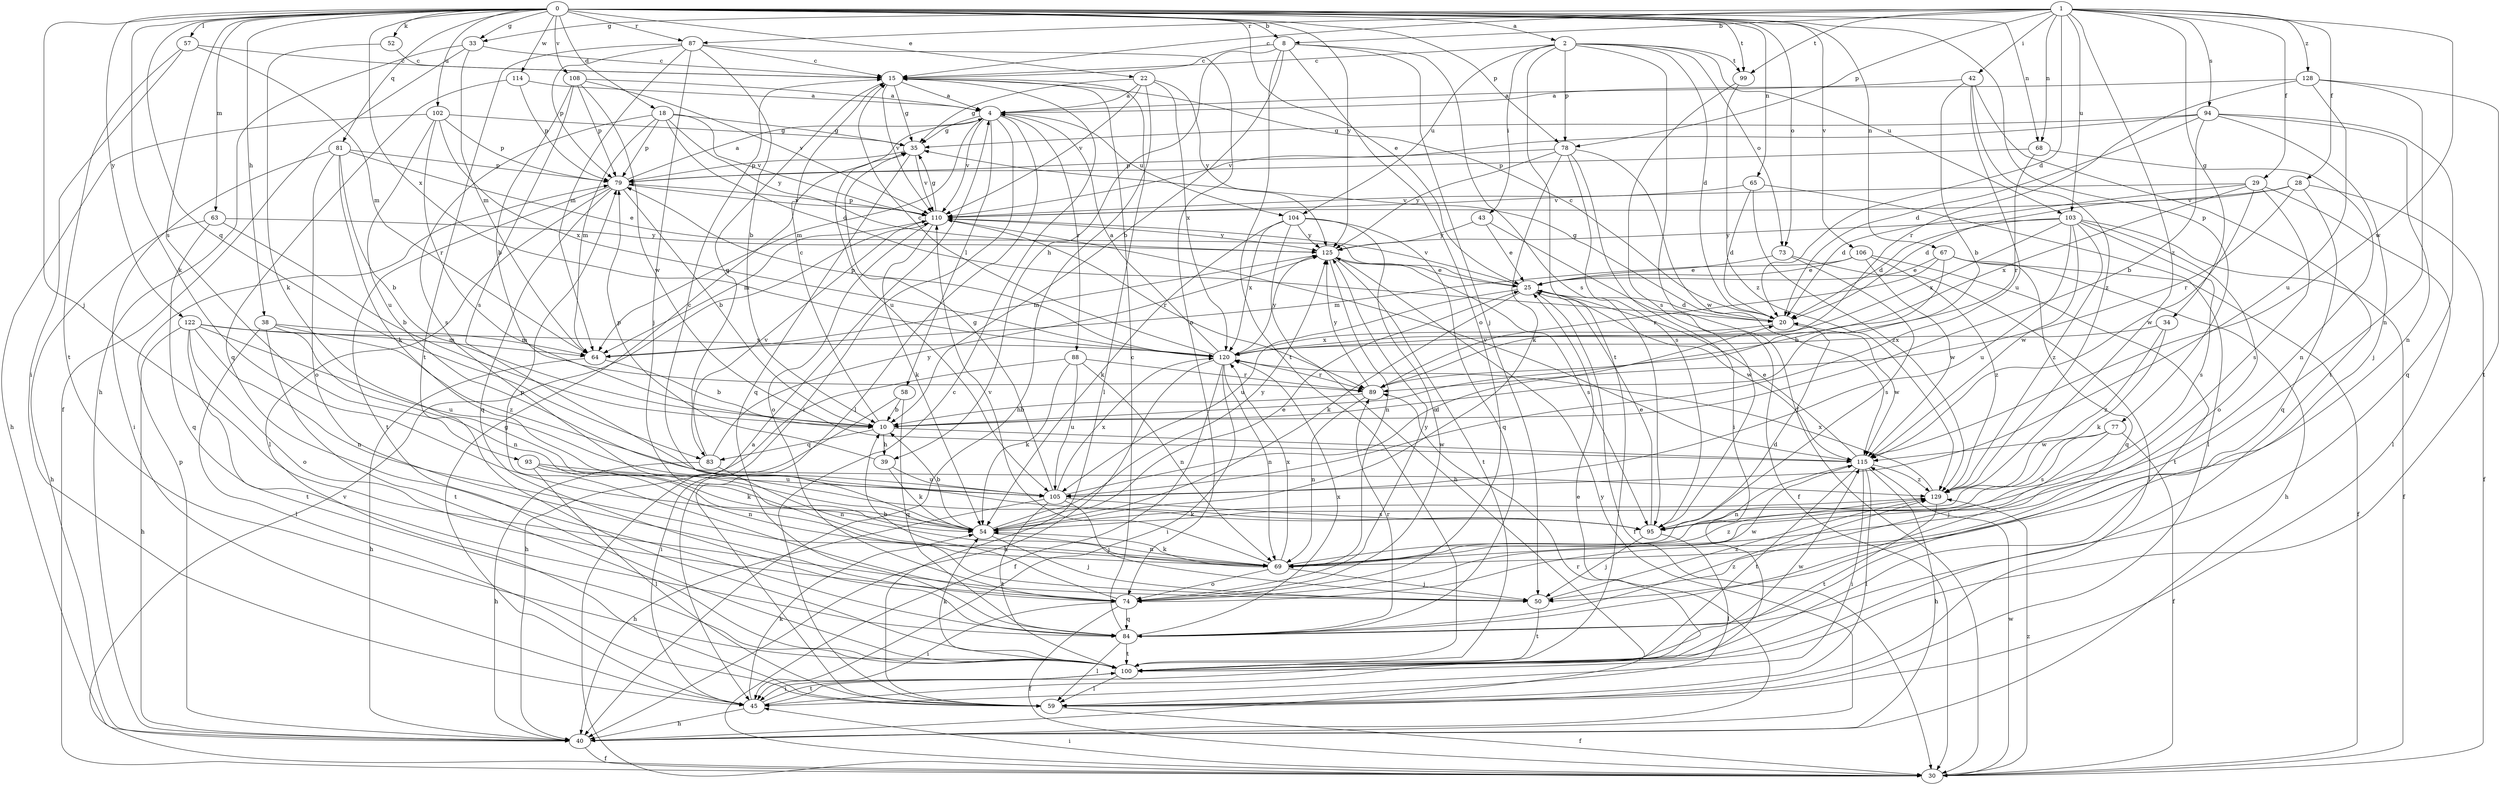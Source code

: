 strict digraph  {
0;
1;
2;
4;
8;
10;
15;
18;
20;
22;
25;
28;
29;
30;
33;
34;
35;
38;
39;
40;
42;
43;
45;
50;
52;
54;
57;
58;
59;
63;
64;
65;
67;
68;
69;
73;
74;
77;
78;
79;
81;
83;
84;
87;
88;
89;
93;
94;
95;
99;
100;
102;
103;
104;
105;
106;
108;
110;
114;
115;
120;
122;
125;
128;
129;
0 -> 2  [label=a];
0 -> 8  [label=b];
0 -> 18  [label=d];
0 -> 22  [label=e];
0 -> 25  [label=e];
0 -> 33  [label=g];
0 -> 38  [label=h];
0 -> 50  [label=j];
0 -> 52  [label=k];
0 -> 54  [label=k];
0 -> 57  [label=l];
0 -> 63  [label=m];
0 -> 65  [label=n];
0 -> 67  [label=n];
0 -> 68  [label=n];
0 -> 73  [label=o];
0 -> 77  [label=p];
0 -> 78  [label=p];
0 -> 81  [label=q];
0 -> 83  [label=q];
0 -> 87  [label=r];
0 -> 93  [label=s];
0 -> 99  [label=t];
0 -> 102  [label=u];
0 -> 106  [label=v];
0 -> 108  [label=v];
0 -> 114  [label=w];
0 -> 120  [label=x];
0 -> 122  [label=y];
0 -> 125  [label=y];
1 -> 8  [label=b];
1 -> 15  [label=c];
1 -> 20  [label=d];
1 -> 28  [label=f];
1 -> 29  [label=f];
1 -> 33  [label=g];
1 -> 34  [label=g];
1 -> 42  [label=i];
1 -> 68  [label=n];
1 -> 78  [label=p];
1 -> 87  [label=r];
1 -> 94  [label=s];
1 -> 99  [label=t];
1 -> 103  [label=u];
1 -> 115  [label=w];
1 -> 128  [label=z];
1 -> 129  [label=z];
2 -> 15  [label=c];
2 -> 20  [label=d];
2 -> 30  [label=f];
2 -> 43  [label=i];
2 -> 73  [label=o];
2 -> 78  [label=p];
2 -> 99  [label=t];
2 -> 100  [label=t];
2 -> 103  [label=u];
2 -> 104  [label=u];
4 -> 35  [label=g];
4 -> 45  [label=i];
4 -> 58  [label=l];
4 -> 59  [label=l];
4 -> 64  [label=m];
4 -> 88  [label=r];
4 -> 104  [label=u];
4 -> 105  [label=u];
4 -> 110  [label=v];
8 -> 10  [label=b];
8 -> 15  [label=c];
8 -> 39  [label=h];
8 -> 50  [label=j];
8 -> 74  [label=o];
8 -> 95  [label=s];
8 -> 100  [label=t];
10 -> 15  [label=c];
10 -> 39  [label=h];
10 -> 83  [label=q];
10 -> 115  [label=w];
15 -> 4  [label=a];
15 -> 35  [label=g];
15 -> 59  [label=l];
15 -> 83  [label=q];
15 -> 110  [label=v];
18 -> 20  [label=d];
18 -> 35  [label=g];
18 -> 64  [label=m];
18 -> 79  [label=p];
18 -> 95  [label=s];
18 -> 110  [label=v];
18 -> 125  [label=y];
20 -> 15  [label=c];
20 -> 35  [label=g];
20 -> 115  [label=w];
20 -> 120  [label=x];
22 -> 4  [label=a];
22 -> 35  [label=g];
22 -> 40  [label=h];
22 -> 110  [label=v];
22 -> 120  [label=x];
22 -> 125  [label=y];
25 -> 20  [label=d];
25 -> 30  [label=f];
25 -> 54  [label=k];
25 -> 105  [label=u];
25 -> 110  [label=v];
25 -> 115  [label=w];
28 -> 20  [label=d];
28 -> 30  [label=f];
28 -> 84  [label=q];
28 -> 89  [label=r];
28 -> 110  [label=v];
29 -> 20  [label=d];
29 -> 59  [label=l];
29 -> 95  [label=s];
29 -> 110  [label=v];
29 -> 115  [label=w];
29 -> 120  [label=x];
30 -> 4  [label=a];
30 -> 45  [label=i];
30 -> 110  [label=v];
30 -> 115  [label=w];
30 -> 129  [label=z];
33 -> 15  [label=c];
33 -> 30  [label=f];
33 -> 40  [label=h];
33 -> 64  [label=m];
34 -> 54  [label=k];
34 -> 120  [label=x];
34 -> 129  [label=z];
35 -> 79  [label=p];
35 -> 84  [label=q];
35 -> 110  [label=v];
38 -> 59  [label=l];
38 -> 64  [label=m];
38 -> 69  [label=n];
38 -> 100  [label=t];
38 -> 129  [label=z];
39 -> 54  [label=k];
39 -> 79  [label=p];
39 -> 105  [label=u];
40 -> 30  [label=f];
40 -> 79  [label=p];
40 -> 89  [label=r];
40 -> 125  [label=y];
42 -> 4  [label=a];
42 -> 10  [label=b];
42 -> 100  [label=t];
42 -> 105  [label=u];
42 -> 129  [label=z];
43 -> 25  [label=e];
43 -> 30  [label=f];
43 -> 125  [label=y];
45 -> 25  [label=e];
45 -> 35  [label=g];
45 -> 40  [label=h];
45 -> 54  [label=k];
45 -> 100  [label=t];
50 -> 100  [label=t];
50 -> 129  [label=z];
52 -> 15  [label=c];
52 -> 54  [label=k];
54 -> 10  [label=b];
54 -> 15  [label=c];
54 -> 25  [label=e];
54 -> 50  [label=j];
54 -> 69  [label=n];
54 -> 125  [label=y];
57 -> 15  [label=c];
57 -> 45  [label=i];
57 -> 64  [label=m];
57 -> 100  [label=t];
58 -> 10  [label=b];
58 -> 45  [label=i];
58 -> 84  [label=q];
59 -> 15  [label=c];
59 -> 30  [label=f];
63 -> 10  [label=b];
63 -> 40  [label=h];
63 -> 84  [label=q];
63 -> 125  [label=y];
64 -> 10  [label=b];
64 -> 40  [label=h];
65 -> 20  [label=d];
65 -> 59  [label=l];
65 -> 110  [label=v];
65 -> 129  [label=z];
67 -> 10  [label=b];
67 -> 25  [label=e];
67 -> 30  [label=f];
67 -> 40  [label=h];
67 -> 84  [label=q];
67 -> 89  [label=r];
68 -> 69  [label=n];
68 -> 79  [label=p];
68 -> 89  [label=r];
69 -> 20  [label=d];
69 -> 50  [label=j];
69 -> 54  [label=k];
69 -> 74  [label=o];
69 -> 110  [label=v];
69 -> 120  [label=x];
69 -> 129  [label=z];
73 -> 25  [label=e];
73 -> 59  [label=l];
73 -> 95  [label=s];
74 -> 10  [label=b];
74 -> 30  [label=f];
74 -> 45  [label=i];
74 -> 79  [label=p];
74 -> 84  [label=q];
74 -> 115  [label=w];
74 -> 125  [label=y];
77 -> 30  [label=f];
77 -> 50  [label=j];
77 -> 95  [label=s];
77 -> 115  [label=w];
78 -> 45  [label=i];
78 -> 54  [label=k];
78 -> 79  [label=p];
78 -> 95  [label=s];
78 -> 115  [label=w];
78 -> 125  [label=y];
79 -> 4  [label=a];
79 -> 10  [label=b];
79 -> 59  [label=l];
79 -> 84  [label=q];
79 -> 100  [label=t];
79 -> 110  [label=v];
81 -> 10  [label=b];
81 -> 25  [label=e];
81 -> 45  [label=i];
81 -> 54  [label=k];
81 -> 74  [label=o];
81 -> 79  [label=p];
83 -> 40  [label=h];
83 -> 69  [label=n];
83 -> 110  [label=v];
83 -> 125  [label=y];
84 -> 15  [label=c];
84 -> 59  [label=l];
84 -> 89  [label=r];
84 -> 100  [label=t];
84 -> 120  [label=x];
84 -> 129  [label=z];
87 -> 10  [label=b];
87 -> 15  [label=c];
87 -> 50  [label=j];
87 -> 64  [label=m];
87 -> 74  [label=o];
87 -> 79  [label=p];
87 -> 100  [label=t];
88 -> 40  [label=h];
88 -> 54  [label=k];
88 -> 69  [label=n];
88 -> 89  [label=r];
88 -> 105  [label=u];
89 -> 10  [label=b];
89 -> 69  [label=n];
89 -> 125  [label=y];
93 -> 54  [label=k];
93 -> 59  [label=l];
93 -> 69  [label=n];
93 -> 105  [label=u];
94 -> 10  [label=b];
94 -> 20  [label=d];
94 -> 35  [label=g];
94 -> 50  [label=j];
94 -> 69  [label=n];
94 -> 84  [label=q];
94 -> 110  [label=v];
95 -> 25  [label=e];
95 -> 50  [label=j];
95 -> 59  [label=l];
99 -> 95  [label=s];
99 -> 129  [label=z];
100 -> 45  [label=i];
100 -> 54  [label=k];
100 -> 59  [label=l];
100 -> 115  [label=w];
102 -> 35  [label=g];
102 -> 40  [label=h];
102 -> 79  [label=p];
102 -> 89  [label=r];
102 -> 105  [label=u];
102 -> 120  [label=x];
103 -> 20  [label=d];
103 -> 30  [label=f];
103 -> 74  [label=o];
103 -> 95  [label=s];
103 -> 105  [label=u];
103 -> 115  [label=w];
103 -> 120  [label=x];
103 -> 125  [label=y];
103 -> 129  [label=z];
104 -> 40  [label=h];
104 -> 54  [label=k];
104 -> 74  [label=o];
104 -> 84  [label=q];
104 -> 120  [label=x];
104 -> 125  [label=y];
105 -> 20  [label=d];
105 -> 35  [label=g];
105 -> 40  [label=h];
105 -> 50  [label=j];
105 -> 95  [label=s];
105 -> 100  [label=t];
105 -> 120  [label=x];
106 -> 25  [label=e];
106 -> 64  [label=m];
106 -> 100  [label=t];
106 -> 115  [label=w];
106 -> 129  [label=z];
108 -> 4  [label=a];
108 -> 10  [label=b];
108 -> 79  [label=p];
108 -> 95  [label=s];
108 -> 110  [label=v];
108 -> 115  [label=w];
110 -> 35  [label=g];
110 -> 54  [label=k];
110 -> 64  [label=m];
110 -> 74  [label=o];
110 -> 79  [label=p];
110 -> 89  [label=r];
110 -> 125  [label=y];
114 -> 4  [label=a];
114 -> 79  [label=p];
114 -> 84  [label=q];
115 -> 25  [label=e];
115 -> 40  [label=h];
115 -> 45  [label=i];
115 -> 59  [label=l];
115 -> 69  [label=n];
115 -> 100  [label=t];
115 -> 110  [label=v];
115 -> 129  [label=z];
120 -> 4  [label=a];
120 -> 15  [label=c];
120 -> 30  [label=f];
120 -> 40  [label=h];
120 -> 45  [label=i];
120 -> 69  [label=n];
120 -> 79  [label=p];
120 -> 89  [label=r];
120 -> 125  [label=y];
122 -> 40  [label=h];
122 -> 64  [label=m];
122 -> 69  [label=n];
122 -> 74  [label=o];
122 -> 100  [label=t];
122 -> 105  [label=u];
122 -> 120  [label=x];
125 -> 25  [label=e];
125 -> 64  [label=m];
125 -> 69  [label=n];
125 -> 95  [label=s];
125 -> 100  [label=t];
128 -> 4  [label=a];
128 -> 69  [label=n];
128 -> 89  [label=r];
128 -> 100  [label=t];
128 -> 105  [label=u];
129 -> 54  [label=k];
129 -> 100  [label=t];
129 -> 120  [label=x];
}
